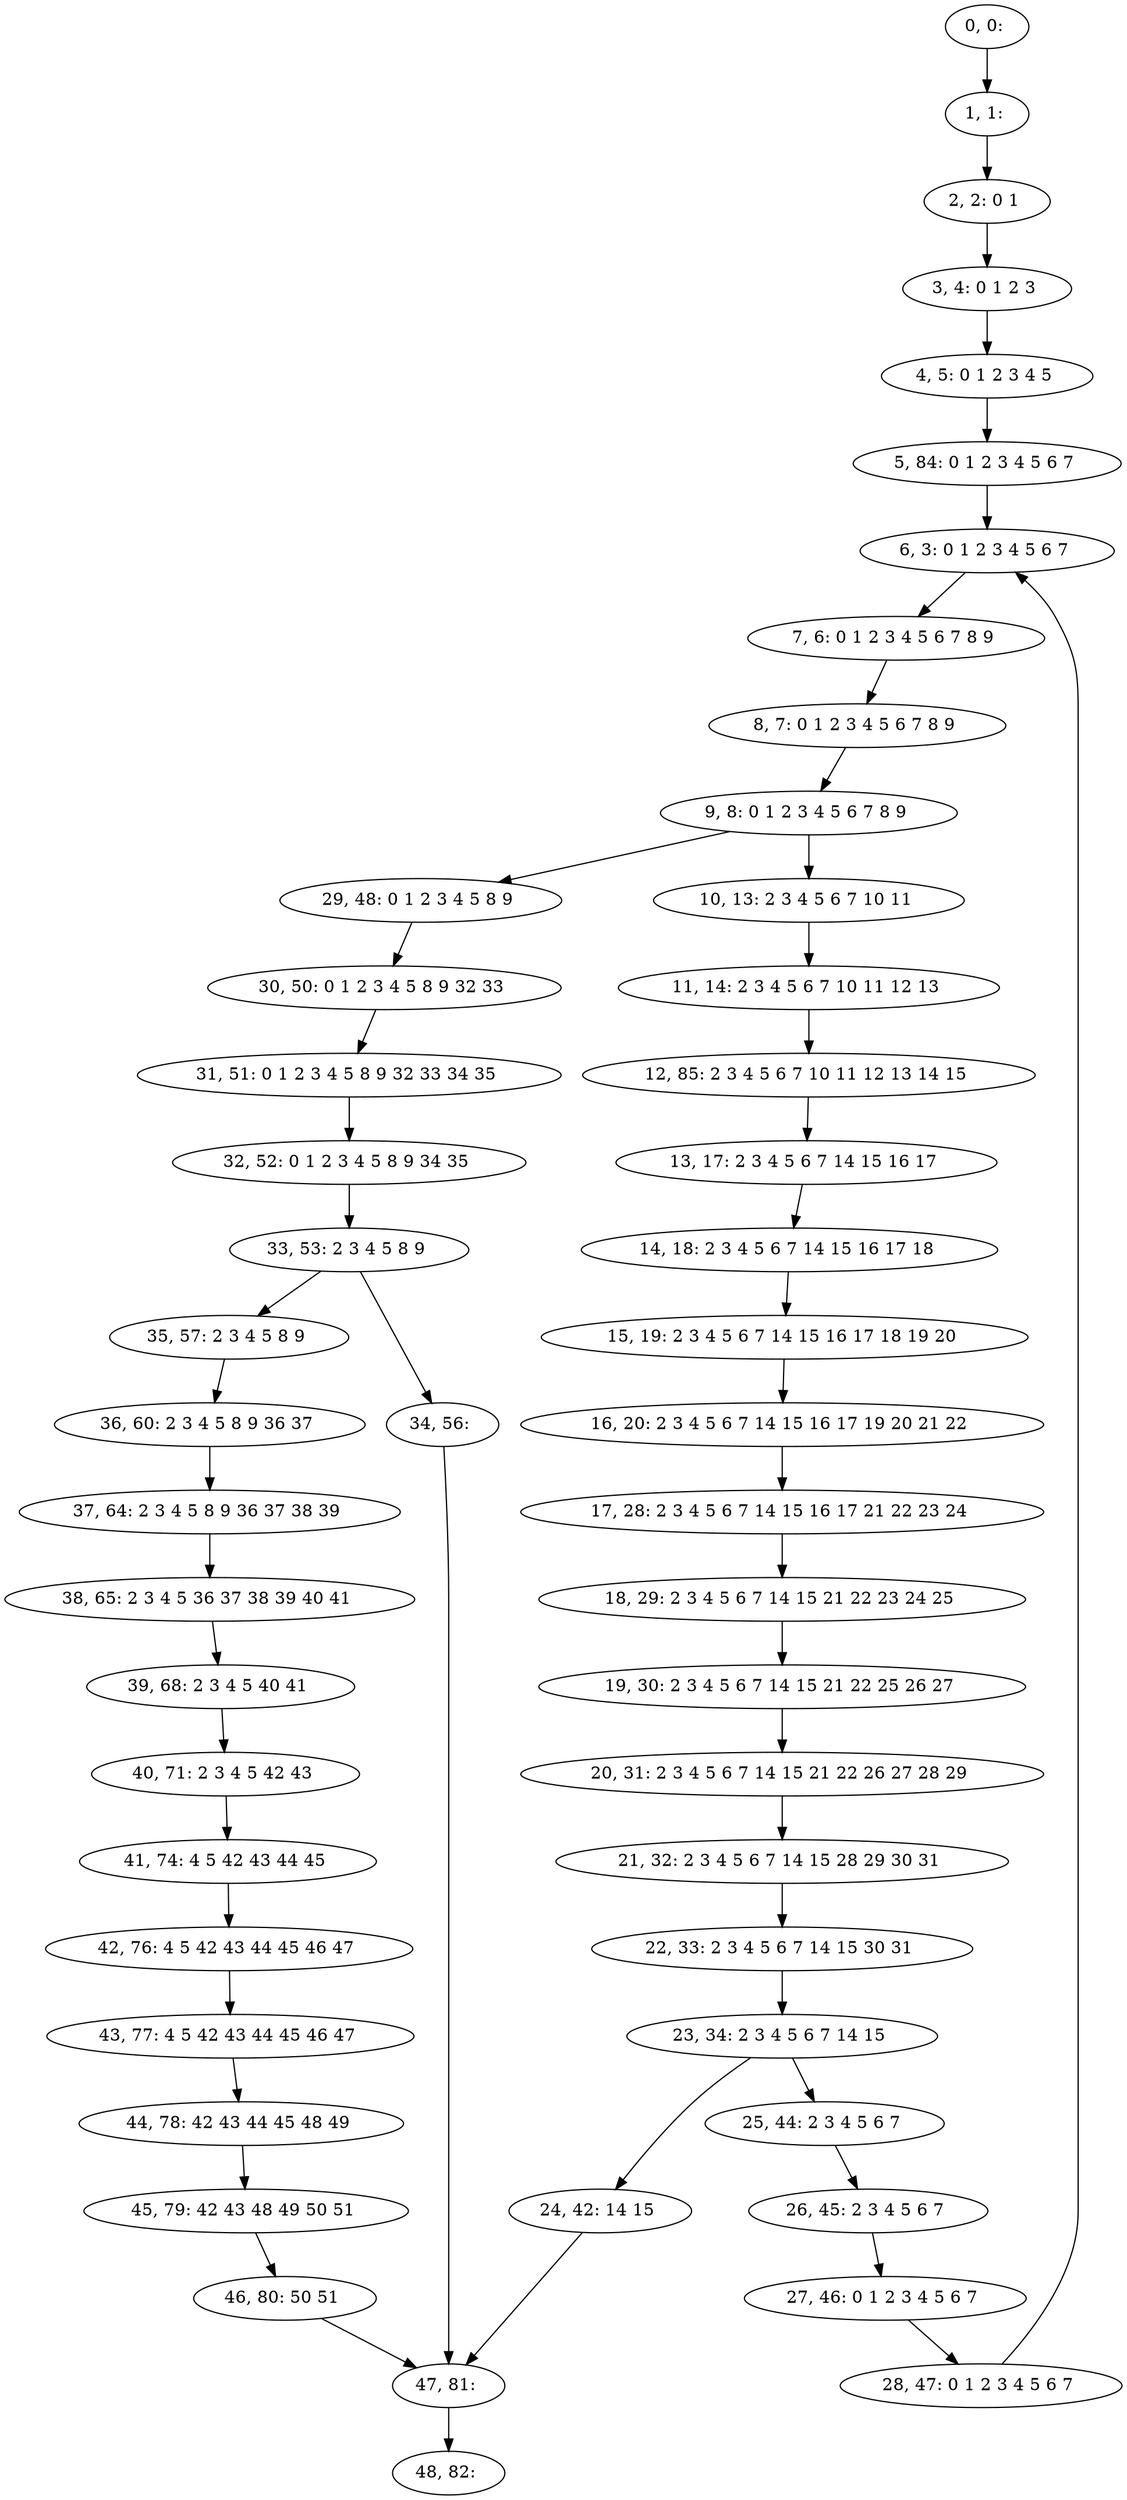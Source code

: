 digraph G {
0[label="0, 0: "];
1[label="1, 1: "];
2[label="2, 2: 0 1 "];
3[label="3, 4: 0 1 2 3 "];
4[label="4, 5: 0 1 2 3 4 5 "];
5[label="5, 84: 0 1 2 3 4 5 6 7 "];
6[label="6, 3: 0 1 2 3 4 5 6 7 "];
7[label="7, 6: 0 1 2 3 4 5 6 7 8 9 "];
8[label="8, 7: 0 1 2 3 4 5 6 7 8 9 "];
9[label="9, 8: 0 1 2 3 4 5 6 7 8 9 "];
10[label="10, 13: 2 3 4 5 6 7 10 11 "];
11[label="11, 14: 2 3 4 5 6 7 10 11 12 13 "];
12[label="12, 85: 2 3 4 5 6 7 10 11 12 13 14 15 "];
13[label="13, 17: 2 3 4 5 6 7 14 15 16 17 "];
14[label="14, 18: 2 3 4 5 6 7 14 15 16 17 18 "];
15[label="15, 19: 2 3 4 5 6 7 14 15 16 17 18 19 20 "];
16[label="16, 20: 2 3 4 5 6 7 14 15 16 17 19 20 21 22 "];
17[label="17, 28: 2 3 4 5 6 7 14 15 16 17 21 22 23 24 "];
18[label="18, 29: 2 3 4 5 6 7 14 15 21 22 23 24 25 "];
19[label="19, 30: 2 3 4 5 6 7 14 15 21 22 25 26 27 "];
20[label="20, 31: 2 3 4 5 6 7 14 15 21 22 26 27 28 29 "];
21[label="21, 32: 2 3 4 5 6 7 14 15 28 29 30 31 "];
22[label="22, 33: 2 3 4 5 6 7 14 15 30 31 "];
23[label="23, 34: 2 3 4 5 6 7 14 15 "];
24[label="24, 42: 14 15 "];
25[label="25, 44: 2 3 4 5 6 7 "];
26[label="26, 45: 2 3 4 5 6 7 "];
27[label="27, 46: 0 1 2 3 4 5 6 7 "];
28[label="28, 47: 0 1 2 3 4 5 6 7 "];
29[label="29, 48: 0 1 2 3 4 5 8 9 "];
30[label="30, 50: 0 1 2 3 4 5 8 9 32 33 "];
31[label="31, 51: 0 1 2 3 4 5 8 9 32 33 34 35 "];
32[label="32, 52: 0 1 2 3 4 5 8 9 34 35 "];
33[label="33, 53: 2 3 4 5 8 9 "];
34[label="34, 56: "];
35[label="35, 57: 2 3 4 5 8 9 "];
36[label="36, 60: 2 3 4 5 8 9 36 37 "];
37[label="37, 64: 2 3 4 5 8 9 36 37 38 39 "];
38[label="38, 65: 2 3 4 5 36 37 38 39 40 41 "];
39[label="39, 68: 2 3 4 5 40 41 "];
40[label="40, 71: 2 3 4 5 42 43 "];
41[label="41, 74: 4 5 42 43 44 45 "];
42[label="42, 76: 4 5 42 43 44 45 46 47 "];
43[label="43, 77: 4 5 42 43 44 45 46 47 "];
44[label="44, 78: 42 43 44 45 48 49 "];
45[label="45, 79: 42 43 48 49 50 51 "];
46[label="46, 80: 50 51 "];
47[label="47, 81: "];
48[label="48, 82: "];
0->1 ;
1->2 ;
2->3 ;
3->4 ;
4->5 ;
5->6 ;
6->7 ;
7->8 ;
8->9 ;
9->10 ;
9->29 ;
10->11 ;
11->12 ;
12->13 ;
13->14 ;
14->15 ;
15->16 ;
16->17 ;
17->18 ;
18->19 ;
19->20 ;
20->21 ;
21->22 ;
22->23 ;
23->24 ;
23->25 ;
24->47 ;
25->26 ;
26->27 ;
27->28 ;
28->6 ;
29->30 ;
30->31 ;
31->32 ;
32->33 ;
33->34 ;
33->35 ;
34->47 ;
35->36 ;
36->37 ;
37->38 ;
38->39 ;
39->40 ;
40->41 ;
41->42 ;
42->43 ;
43->44 ;
44->45 ;
45->46 ;
46->47 ;
47->48 ;
}
